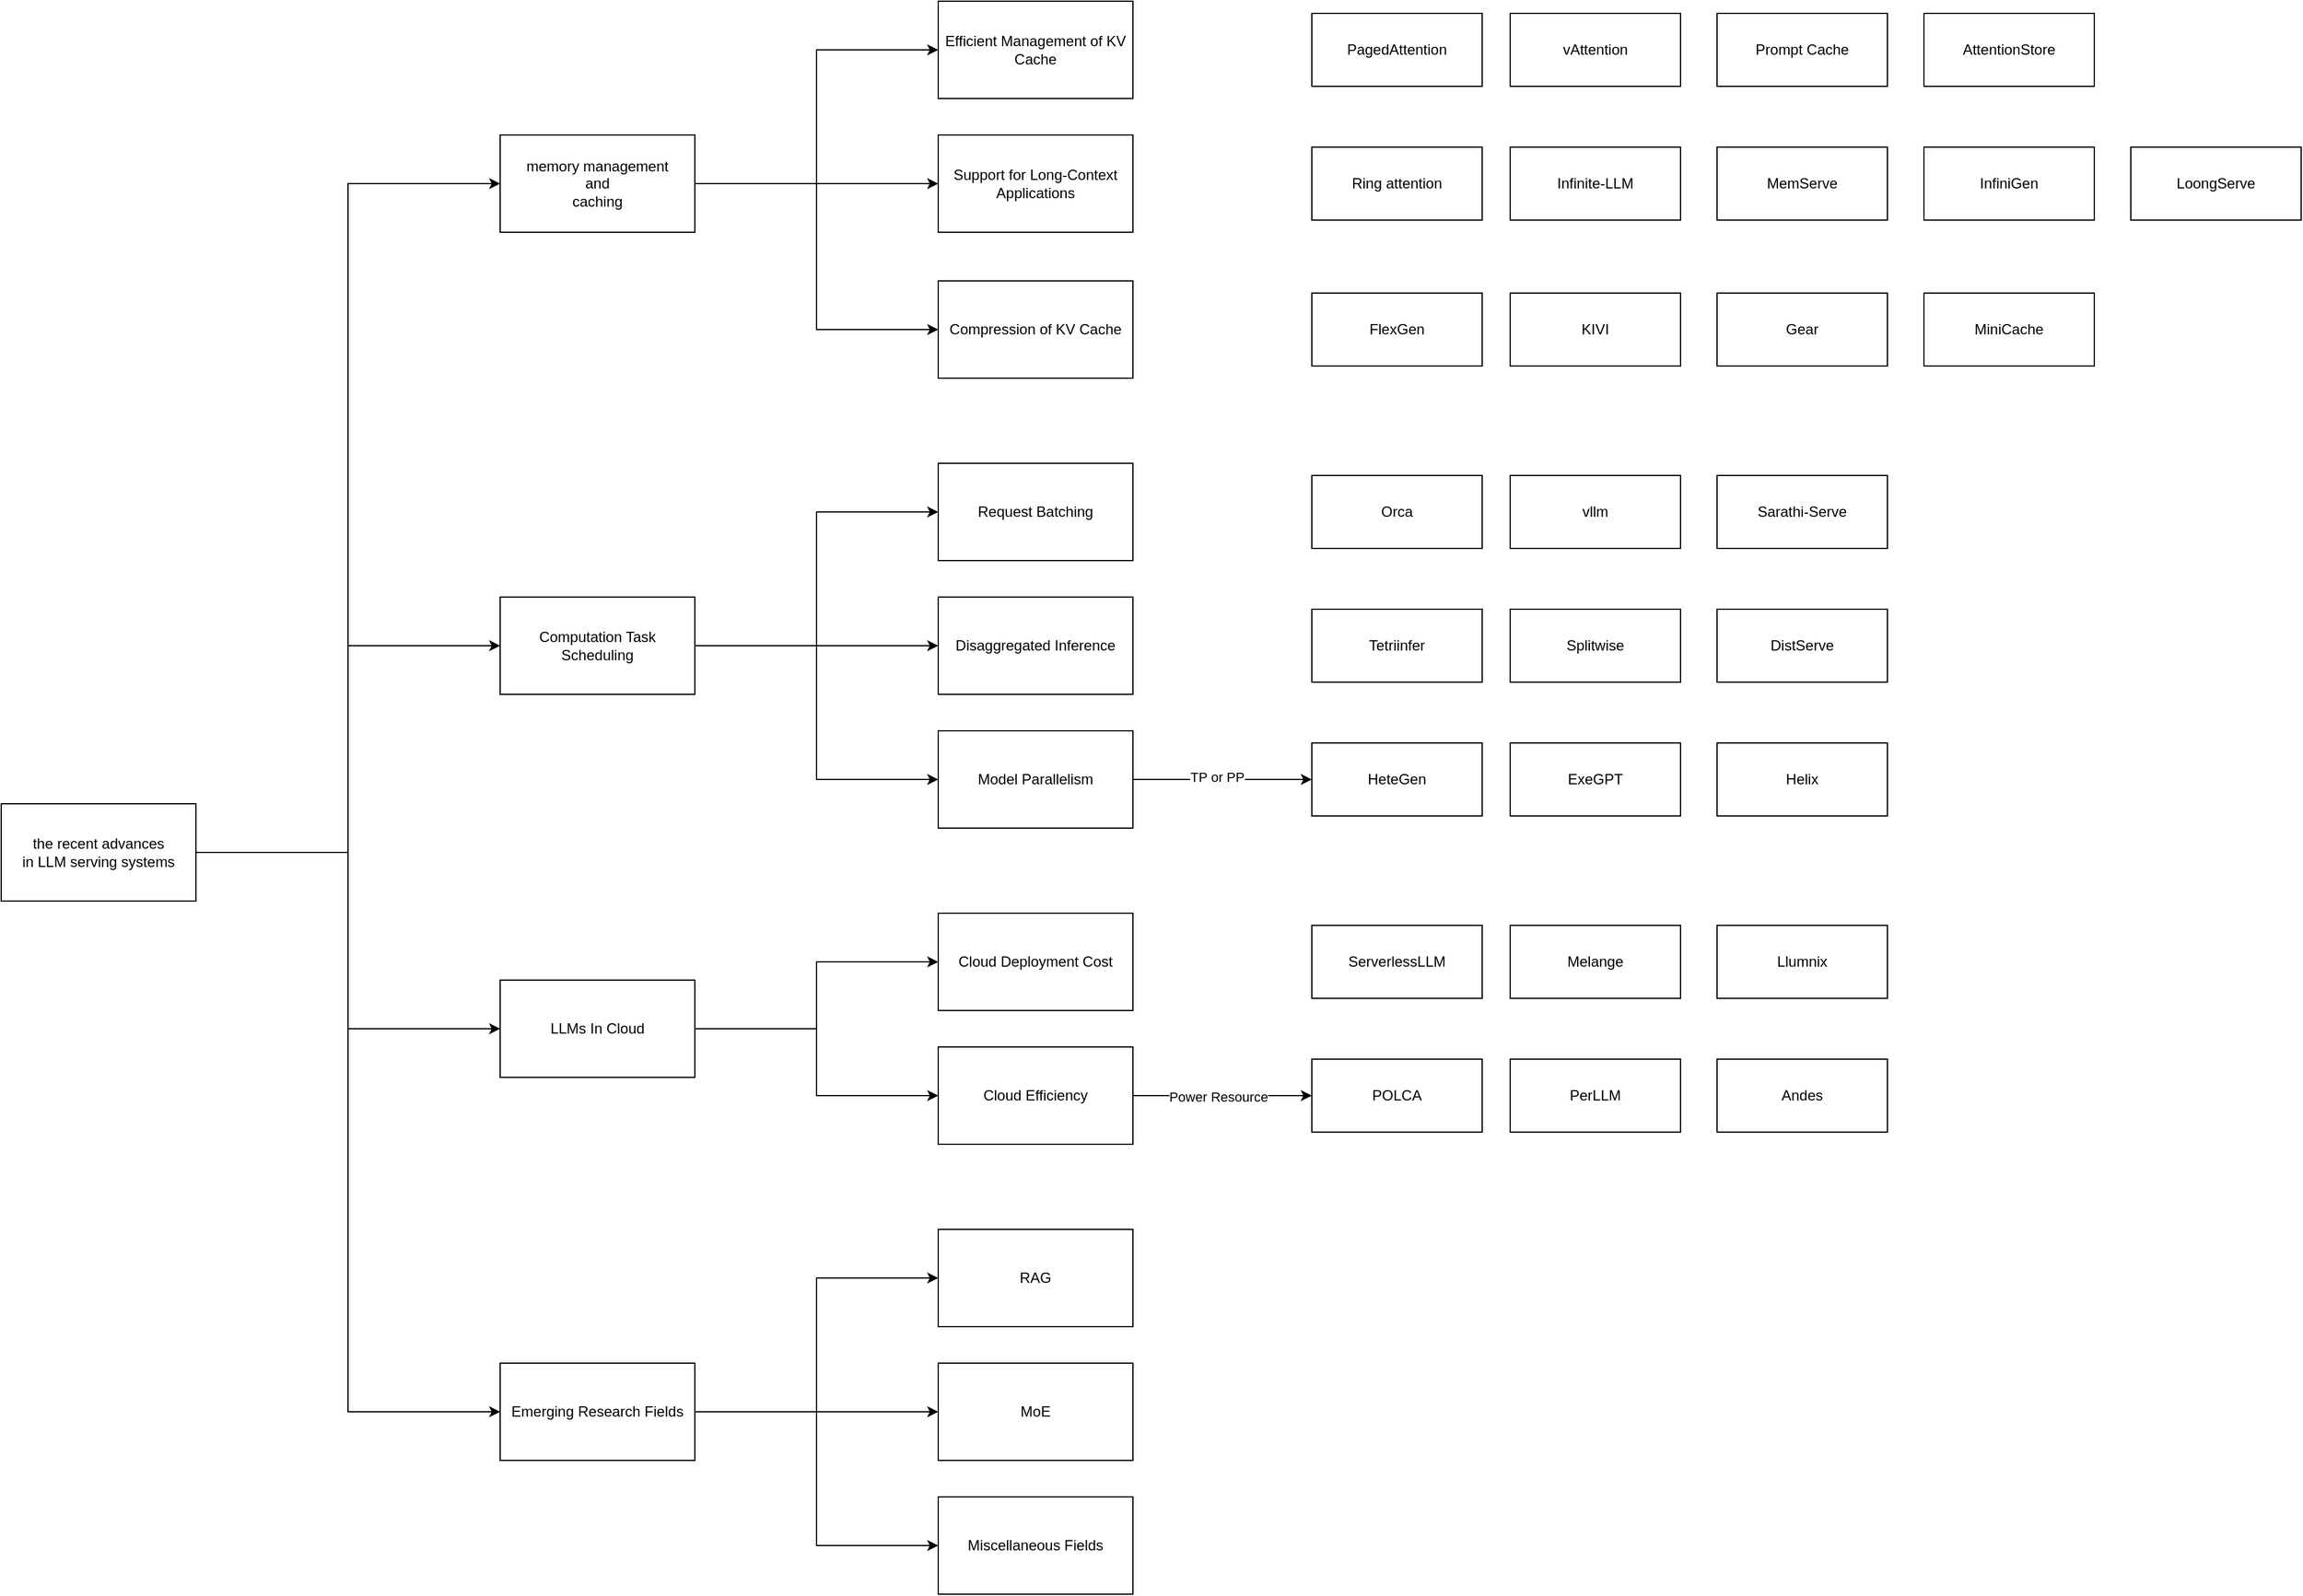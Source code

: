 <mxfile version="24.7.7">
  <diagram id="prtHgNgQTEPvFCAcTncT" name="Page-1">
    <mxGraphModel dx="2876" dy="1084" grid="1" gridSize="10" guides="1" tooltips="1" connect="1" arrows="1" fold="1" page="1" pageScale="1" pageWidth="827" pageHeight="1169" math="0" shadow="0">
      <root>
        <mxCell id="0" />
        <mxCell id="1" parent="0" />
        <mxCell id="ufnlYQHxm2TLW9yD92qH-64" style="edgeStyle=orthogonalEdgeStyle;rounded=0;orthogonalLoop=1;jettySize=auto;html=1;exitX=1;exitY=0.5;exitDx=0;exitDy=0;entryX=0;entryY=0.5;entryDx=0;entryDy=0;" edge="1" parent="1" source="ufnlYQHxm2TLW9yD92qH-1" target="ufnlYQHxm2TLW9yD92qH-2">
          <mxGeometry relative="1" as="geometry" />
        </mxCell>
        <mxCell id="ufnlYQHxm2TLW9yD92qH-65" style="edgeStyle=orthogonalEdgeStyle;rounded=0;orthogonalLoop=1;jettySize=auto;html=1;exitX=1;exitY=0.5;exitDx=0;exitDy=0;entryX=0;entryY=0.5;entryDx=0;entryDy=0;" edge="1" parent="1" source="ufnlYQHxm2TLW9yD92qH-1" target="ufnlYQHxm2TLW9yD92qH-22">
          <mxGeometry relative="1" as="geometry" />
        </mxCell>
        <mxCell id="ufnlYQHxm2TLW9yD92qH-66" style="edgeStyle=orthogonalEdgeStyle;rounded=0;orthogonalLoop=1;jettySize=auto;html=1;exitX=1;exitY=0.5;exitDx=0;exitDy=0;entryX=0;entryY=0.5;entryDx=0;entryDy=0;" edge="1" parent="1" source="ufnlYQHxm2TLW9yD92qH-1" target="ufnlYQHxm2TLW9yD92qH-43">
          <mxGeometry relative="1" as="geometry" />
        </mxCell>
        <mxCell id="ufnlYQHxm2TLW9yD92qH-67" style="edgeStyle=orthogonalEdgeStyle;rounded=0;orthogonalLoop=1;jettySize=auto;html=1;exitX=1;exitY=0.5;exitDx=0;exitDy=0;entryX=0;entryY=0.5;entryDx=0;entryDy=0;" edge="1" parent="1" source="ufnlYQHxm2TLW9yD92qH-1" target="ufnlYQHxm2TLW9yD92qH-55">
          <mxGeometry relative="1" as="geometry" />
        </mxCell>
        <mxCell id="ufnlYQHxm2TLW9yD92qH-1" value="the recent advances&lt;div&gt;in LLM serving systems&lt;/div&gt;" style="rounded=0;whiteSpace=wrap;html=1;" vertex="1" parent="1">
          <mxGeometry x="-330" y="1130" width="160" height="80" as="geometry" />
        </mxCell>
        <mxCell id="ufnlYQHxm2TLW9yD92qH-37" style="edgeStyle=orthogonalEdgeStyle;rounded=0;orthogonalLoop=1;jettySize=auto;html=1;exitX=1;exitY=0.5;exitDx=0;exitDy=0;entryX=0;entryY=0.5;entryDx=0;entryDy=0;" edge="1" parent="1" source="ufnlYQHxm2TLW9yD92qH-2" target="ufnlYQHxm2TLW9yD92qH-3">
          <mxGeometry relative="1" as="geometry" />
        </mxCell>
        <mxCell id="ufnlYQHxm2TLW9yD92qH-38" style="edgeStyle=orthogonalEdgeStyle;rounded=0;orthogonalLoop=1;jettySize=auto;html=1;exitX=1;exitY=0.5;exitDx=0;exitDy=0;" edge="1" parent="1" source="ufnlYQHxm2TLW9yD92qH-2" target="ufnlYQHxm2TLW9yD92qH-8">
          <mxGeometry relative="1" as="geometry" />
        </mxCell>
        <mxCell id="ufnlYQHxm2TLW9yD92qH-39" style="edgeStyle=orthogonalEdgeStyle;rounded=0;orthogonalLoop=1;jettySize=auto;html=1;exitX=1;exitY=0.5;exitDx=0;exitDy=0;entryX=0;entryY=0.5;entryDx=0;entryDy=0;" edge="1" parent="1" source="ufnlYQHxm2TLW9yD92qH-2" target="ufnlYQHxm2TLW9yD92qH-14">
          <mxGeometry relative="1" as="geometry" />
        </mxCell>
        <mxCell id="ufnlYQHxm2TLW9yD92qH-2" value="memory management&lt;div&gt;and&lt;/div&gt;&lt;div&gt;caching&lt;/div&gt;" style="rounded=0;whiteSpace=wrap;html=1;" vertex="1" parent="1">
          <mxGeometry x="80" y="580" width="160" height="80" as="geometry" />
        </mxCell>
        <mxCell id="ufnlYQHxm2TLW9yD92qH-3" value="Efficient Management of KV Cache" style="rounded=0;whiteSpace=wrap;html=1;" vertex="1" parent="1">
          <mxGeometry x="440" y="470" width="160" height="80" as="geometry" />
        </mxCell>
        <mxCell id="ufnlYQHxm2TLW9yD92qH-4" value="PagedAttention" style="rounded=0;whiteSpace=wrap;html=1;" vertex="1" parent="1">
          <mxGeometry x="747" y="480" width="140" height="60" as="geometry" />
        </mxCell>
        <mxCell id="ufnlYQHxm2TLW9yD92qH-5" value="vAttention" style="rounded=0;whiteSpace=wrap;html=1;" vertex="1" parent="1">
          <mxGeometry x="910" y="480" width="140" height="60" as="geometry" />
        </mxCell>
        <mxCell id="ufnlYQHxm2TLW9yD92qH-6" value="Prompt Cache" style="rounded=0;whiteSpace=wrap;html=1;" vertex="1" parent="1">
          <mxGeometry x="1080" y="480" width="140" height="60" as="geometry" />
        </mxCell>
        <mxCell id="ufnlYQHxm2TLW9yD92qH-7" value="AttentionStore" style="rounded=0;whiteSpace=wrap;html=1;" vertex="1" parent="1">
          <mxGeometry x="1250" y="480" width="140" height="60" as="geometry" />
        </mxCell>
        <mxCell id="ufnlYQHxm2TLW9yD92qH-8" value="Support for Long-Context Applications" style="rounded=0;whiteSpace=wrap;html=1;" vertex="1" parent="1">
          <mxGeometry x="440" y="580" width="160" height="80" as="geometry" />
        </mxCell>
        <mxCell id="ufnlYQHxm2TLW9yD92qH-9" value="Ring attention" style="rounded=0;whiteSpace=wrap;html=1;" vertex="1" parent="1">
          <mxGeometry x="747" y="590" width="140" height="60" as="geometry" />
        </mxCell>
        <mxCell id="ufnlYQHxm2TLW9yD92qH-10" value="Infinite-LLM" style="rounded=0;whiteSpace=wrap;html=1;" vertex="1" parent="1">
          <mxGeometry x="910" y="590" width="140" height="60" as="geometry" />
        </mxCell>
        <mxCell id="ufnlYQHxm2TLW9yD92qH-11" value="MemServe" style="rounded=0;whiteSpace=wrap;html=1;" vertex="1" parent="1">
          <mxGeometry x="1080" y="590" width="140" height="60" as="geometry" />
        </mxCell>
        <mxCell id="ufnlYQHxm2TLW9yD92qH-12" value="InfiniGen" style="rounded=0;whiteSpace=wrap;html=1;" vertex="1" parent="1">
          <mxGeometry x="1250" y="590" width="140" height="60" as="geometry" />
        </mxCell>
        <mxCell id="ufnlYQHxm2TLW9yD92qH-13" value="LoongServe" style="rounded=0;whiteSpace=wrap;html=1;" vertex="1" parent="1">
          <mxGeometry x="1420" y="590" width="140" height="60" as="geometry" />
        </mxCell>
        <mxCell id="ufnlYQHxm2TLW9yD92qH-14" value="Compression of KV Cache" style="rounded=0;whiteSpace=wrap;html=1;" vertex="1" parent="1">
          <mxGeometry x="440" y="700" width="160" height="80" as="geometry" />
        </mxCell>
        <mxCell id="ufnlYQHxm2TLW9yD92qH-18" value="FlexGen" style="rounded=0;whiteSpace=wrap;html=1;" vertex="1" parent="1">
          <mxGeometry x="747" y="710" width="140" height="60" as="geometry" />
        </mxCell>
        <mxCell id="ufnlYQHxm2TLW9yD92qH-19" value="KIVI" style="rounded=0;whiteSpace=wrap;html=1;" vertex="1" parent="1">
          <mxGeometry x="910" y="710" width="140" height="60" as="geometry" />
        </mxCell>
        <mxCell id="ufnlYQHxm2TLW9yD92qH-20" value="Gear" style="rounded=0;whiteSpace=wrap;html=1;" vertex="1" parent="1">
          <mxGeometry x="1080" y="710" width="140" height="60" as="geometry" />
        </mxCell>
        <mxCell id="ufnlYQHxm2TLW9yD92qH-21" value="MiniCache" style="rounded=0;whiteSpace=wrap;html=1;" vertex="1" parent="1">
          <mxGeometry x="1250" y="710" width="140" height="60" as="geometry" />
        </mxCell>
        <mxCell id="ufnlYQHxm2TLW9yD92qH-40" style="edgeStyle=orthogonalEdgeStyle;rounded=0;orthogonalLoop=1;jettySize=auto;html=1;exitX=1;exitY=0.5;exitDx=0;exitDy=0;entryX=0;entryY=0.5;entryDx=0;entryDy=0;" edge="1" parent="1" source="ufnlYQHxm2TLW9yD92qH-22" target="ufnlYQHxm2TLW9yD92qH-23">
          <mxGeometry relative="1" as="geometry" />
        </mxCell>
        <mxCell id="ufnlYQHxm2TLW9yD92qH-41" style="edgeStyle=orthogonalEdgeStyle;rounded=0;orthogonalLoop=1;jettySize=auto;html=1;exitX=1;exitY=0.5;exitDx=0;exitDy=0;" edge="1" parent="1" source="ufnlYQHxm2TLW9yD92qH-22" target="ufnlYQHxm2TLW9yD92qH-27">
          <mxGeometry relative="1" as="geometry" />
        </mxCell>
        <mxCell id="ufnlYQHxm2TLW9yD92qH-42" style="edgeStyle=orthogonalEdgeStyle;rounded=0;orthogonalLoop=1;jettySize=auto;html=1;exitX=1;exitY=0.5;exitDx=0;exitDy=0;entryX=0;entryY=0.5;entryDx=0;entryDy=0;" edge="1" parent="1" source="ufnlYQHxm2TLW9yD92qH-22" target="ufnlYQHxm2TLW9yD92qH-31">
          <mxGeometry relative="1" as="geometry" />
        </mxCell>
        <mxCell id="ufnlYQHxm2TLW9yD92qH-22" value="Computation Task Scheduling" style="rounded=0;whiteSpace=wrap;html=1;" vertex="1" parent="1">
          <mxGeometry x="80" y="960" width="160" height="80" as="geometry" />
        </mxCell>
        <mxCell id="ufnlYQHxm2TLW9yD92qH-23" value="Request Batching" style="rounded=0;whiteSpace=wrap;html=1;" vertex="1" parent="1">
          <mxGeometry x="440" y="850" width="160" height="80" as="geometry" />
        </mxCell>
        <mxCell id="ufnlYQHxm2TLW9yD92qH-24" value="Orca" style="rounded=0;whiteSpace=wrap;html=1;" vertex="1" parent="1">
          <mxGeometry x="747" y="860" width="140" height="60" as="geometry" />
        </mxCell>
        <mxCell id="ufnlYQHxm2TLW9yD92qH-25" value="vllm" style="rounded=0;whiteSpace=wrap;html=1;" vertex="1" parent="1">
          <mxGeometry x="910" y="860" width="140" height="60" as="geometry" />
        </mxCell>
        <mxCell id="ufnlYQHxm2TLW9yD92qH-26" value="Sarathi-Serve" style="rounded=0;whiteSpace=wrap;html=1;" vertex="1" parent="1">
          <mxGeometry x="1080" y="860" width="140" height="60" as="geometry" />
        </mxCell>
        <mxCell id="ufnlYQHxm2TLW9yD92qH-27" value="Disaggregated Inference" style="rounded=0;whiteSpace=wrap;html=1;" vertex="1" parent="1">
          <mxGeometry x="440" y="960" width="160" height="80" as="geometry" />
        </mxCell>
        <mxCell id="ufnlYQHxm2TLW9yD92qH-28" value="Tetriinfer" style="rounded=0;whiteSpace=wrap;html=1;" vertex="1" parent="1">
          <mxGeometry x="747" y="970" width="140" height="60" as="geometry" />
        </mxCell>
        <mxCell id="ufnlYQHxm2TLW9yD92qH-29" value="Splitwise" style="rounded=0;whiteSpace=wrap;html=1;" vertex="1" parent="1">
          <mxGeometry x="910" y="970" width="140" height="60" as="geometry" />
        </mxCell>
        <mxCell id="ufnlYQHxm2TLW9yD92qH-30" value="DistServe" style="rounded=0;whiteSpace=wrap;html=1;" vertex="1" parent="1">
          <mxGeometry x="1080" y="970" width="140" height="60" as="geometry" />
        </mxCell>
        <mxCell id="ufnlYQHxm2TLW9yD92qH-35" style="edgeStyle=orthogonalEdgeStyle;rounded=0;orthogonalLoop=1;jettySize=auto;html=1;entryX=0;entryY=0.5;entryDx=0;entryDy=0;" edge="1" parent="1" source="ufnlYQHxm2TLW9yD92qH-31" target="ufnlYQHxm2TLW9yD92qH-32">
          <mxGeometry relative="1" as="geometry" />
        </mxCell>
        <mxCell id="ufnlYQHxm2TLW9yD92qH-36" value="TP or PP" style="edgeLabel;html=1;align=center;verticalAlign=middle;resizable=0;points=[];" vertex="1" connectable="0" parent="ufnlYQHxm2TLW9yD92qH-35">
          <mxGeometry x="-0.065" y="2" relative="1" as="geometry">
            <mxPoint as="offset" />
          </mxGeometry>
        </mxCell>
        <mxCell id="ufnlYQHxm2TLW9yD92qH-31" value="Model Parallelism" style="rounded=0;whiteSpace=wrap;html=1;" vertex="1" parent="1">
          <mxGeometry x="440" y="1070" width="160" height="80" as="geometry" />
        </mxCell>
        <mxCell id="ufnlYQHxm2TLW9yD92qH-32" value="HeteGen" style="rounded=0;whiteSpace=wrap;html=1;" vertex="1" parent="1">
          <mxGeometry x="747" y="1080" width="140" height="60" as="geometry" />
        </mxCell>
        <mxCell id="ufnlYQHxm2TLW9yD92qH-33" value="ExeGPT" style="rounded=0;whiteSpace=wrap;html=1;" vertex="1" parent="1">
          <mxGeometry x="910" y="1080" width="140" height="60" as="geometry" />
        </mxCell>
        <mxCell id="ufnlYQHxm2TLW9yD92qH-34" value="Helix" style="rounded=0;whiteSpace=wrap;html=1;" vertex="1" parent="1">
          <mxGeometry x="1080" y="1080" width="140" height="60" as="geometry" />
        </mxCell>
        <mxCell id="ufnlYQHxm2TLW9yD92qH-59" style="edgeStyle=orthogonalEdgeStyle;rounded=0;orthogonalLoop=1;jettySize=auto;html=1;exitX=1;exitY=0.5;exitDx=0;exitDy=0;" edge="1" parent="1" source="ufnlYQHxm2TLW9yD92qH-43" target="ufnlYQHxm2TLW9yD92qH-44">
          <mxGeometry relative="1" as="geometry" />
        </mxCell>
        <mxCell id="ufnlYQHxm2TLW9yD92qH-60" style="edgeStyle=orthogonalEdgeStyle;rounded=0;orthogonalLoop=1;jettySize=auto;html=1;exitX=1;exitY=0.5;exitDx=0;exitDy=0;entryX=0;entryY=0.5;entryDx=0;entryDy=0;" edge="1" parent="1" source="ufnlYQHxm2TLW9yD92qH-43" target="ufnlYQHxm2TLW9yD92qH-48">
          <mxGeometry relative="1" as="geometry" />
        </mxCell>
        <mxCell id="ufnlYQHxm2TLW9yD92qH-43" value="LLMs In Cloud" style="rounded=0;whiteSpace=wrap;html=1;" vertex="1" parent="1">
          <mxGeometry x="80" y="1275" width="160" height="80" as="geometry" />
        </mxCell>
        <mxCell id="ufnlYQHxm2TLW9yD92qH-44" value="Cloud Deployment Cost" style="rounded=0;whiteSpace=wrap;html=1;" vertex="1" parent="1">
          <mxGeometry x="440" y="1220" width="160" height="80" as="geometry" />
        </mxCell>
        <mxCell id="ufnlYQHxm2TLW9yD92qH-45" value="ServerlessLLM" style="rounded=0;whiteSpace=wrap;html=1;" vertex="1" parent="1">
          <mxGeometry x="747" y="1230" width="140" height="60" as="geometry" />
        </mxCell>
        <mxCell id="ufnlYQHxm2TLW9yD92qH-46" value="Melange" style="rounded=0;whiteSpace=wrap;html=1;" vertex="1" parent="1">
          <mxGeometry x="910" y="1230" width="140" height="60" as="geometry" />
        </mxCell>
        <mxCell id="ufnlYQHxm2TLW9yD92qH-47" value="Llumnix" style="rounded=0;whiteSpace=wrap;html=1;" vertex="1" parent="1">
          <mxGeometry x="1080" y="1230" width="140" height="60" as="geometry" />
        </mxCell>
        <mxCell id="ufnlYQHxm2TLW9yD92qH-52" style="edgeStyle=orthogonalEdgeStyle;rounded=0;orthogonalLoop=1;jettySize=auto;html=1;exitX=1;exitY=0.5;exitDx=0;exitDy=0;entryX=0;entryY=0.5;entryDx=0;entryDy=0;" edge="1" parent="1" source="ufnlYQHxm2TLW9yD92qH-48" target="ufnlYQHxm2TLW9yD92qH-49">
          <mxGeometry relative="1" as="geometry" />
        </mxCell>
        <mxCell id="ufnlYQHxm2TLW9yD92qH-53" value="Power Resource" style="edgeLabel;html=1;align=center;verticalAlign=middle;resizable=0;points=[];" vertex="1" connectable="0" parent="ufnlYQHxm2TLW9yD92qH-52">
          <mxGeometry x="-0.046" y="-1" relative="1" as="geometry">
            <mxPoint as="offset" />
          </mxGeometry>
        </mxCell>
        <mxCell id="ufnlYQHxm2TLW9yD92qH-48" value="Cloud Efficiency" style="rounded=0;whiteSpace=wrap;html=1;" vertex="1" parent="1">
          <mxGeometry x="440" y="1330" width="160" height="80" as="geometry" />
        </mxCell>
        <mxCell id="ufnlYQHxm2TLW9yD92qH-49" value="POLCA" style="rounded=0;whiteSpace=wrap;html=1;" vertex="1" parent="1">
          <mxGeometry x="747" y="1340" width="140" height="60" as="geometry" />
        </mxCell>
        <mxCell id="ufnlYQHxm2TLW9yD92qH-50" value="PerLLM" style="rounded=0;whiteSpace=wrap;html=1;" vertex="1" parent="1">
          <mxGeometry x="910" y="1340" width="140" height="60" as="geometry" />
        </mxCell>
        <mxCell id="ufnlYQHxm2TLW9yD92qH-54" value="Andes" style="rounded=0;whiteSpace=wrap;html=1;" vertex="1" parent="1">
          <mxGeometry x="1080" y="1340" width="140" height="60" as="geometry" />
        </mxCell>
        <mxCell id="ufnlYQHxm2TLW9yD92qH-61" style="edgeStyle=orthogonalEdgeStyle;rounded=0;orthogonalLoop=1;jettySize=auto;html=1;exitX=1;exitY=0.5;exitDx=0;exitDy=0;entryX=0;entryY=0.5;entryDx=0;entryDy=0;" edge="1" parent="1" source="ufnlYQHxm2TLW9yD92qH-55" target="ufnlYQHxm2TLW9yD92qH-56">
          <mxGeometry relative="1" as="geometry" />
        </mxCell>
        <mxCell id="ufnlYQHxm2TLW9yD92qH-62" style="edgeStyle=orthogonalEdgeStyle;rounded=0;orthogonalLoop=1;jettySize=auto;html=1;exitX=1;exitY=0.5;exitDx=0;exitDy=0;entryX=0;entryY=0.5;entryDx=0;entryDy=0;" edge="1" parent="1" source="ufnlYQHxm2TLW9yD92qH-55" target="ufnlYQHxm2TLW9yD92qH-57">
          <mxGeometry relative="1" as="geometry" />
        </mxCell>
        <mxCell id="ufnlYQHxm2TLW9yD92qH-63" style="edgeStyle=orthogonalEdgeStyle;rounded=0;orthogonalLoop=1;jettySize=auto;html=1;exitX=1;exitY=0.5;exitDx=0;exitDy=0;entryX=0;entryY=0.5;entryDx=0;entryDy=0;" edge="1" parent="1" source="ufnlYQHxm2TLW9yD92qH-55" target="ufnlYQHxm2TLW9yD92qH-58">
          <mxGeometry relative="1" as="geometry" />
        </mxCell>
        <mxCell id="ufnlYQHxm2TLW9yD92qH-55" value="Emerging Research Fields" style="rounded=0;whiteSpace=wrap;html=1;" vertex="1" parent="1">
          <mxGeometry x="80" y="1590" width="160" height="80" as="geometry" />
        </mxCell>
        <mxCell id="ufnlYQHxm2TLW9yD92qH-56" value="RAG" style="rounded=0;whiteSpace=wrap;html=1;" vertex="1" parent="1">
          <mxGeometry x="440" y="1480" width="160" height="80" as="geometry" />
        </mxCell>
        <mxCell id="ufnlYQHxm2TLW9yD92qH-57" value="MoE" style="rounded=0;whiteSpace=wrap;html=1;" vertex="1" parent="1">
          <mxGeometry x="440" y="1590" width="160" height="80" as="geometry" />
        </mxCell>
        <mxCell id="ufnlYQHxm2TLW9yD92qH-58" value="Miscellaneous Fields" style="rounded=0;whiteSpace=wrap;html=1;" vertex="1" parent="1">
          <mxGeometry x="440" y="1700" width="160" height="80" as="geometry" />
        </mxCell>
      </root>
    </mxGraphModel>
  </diagram>
</mxfile>
